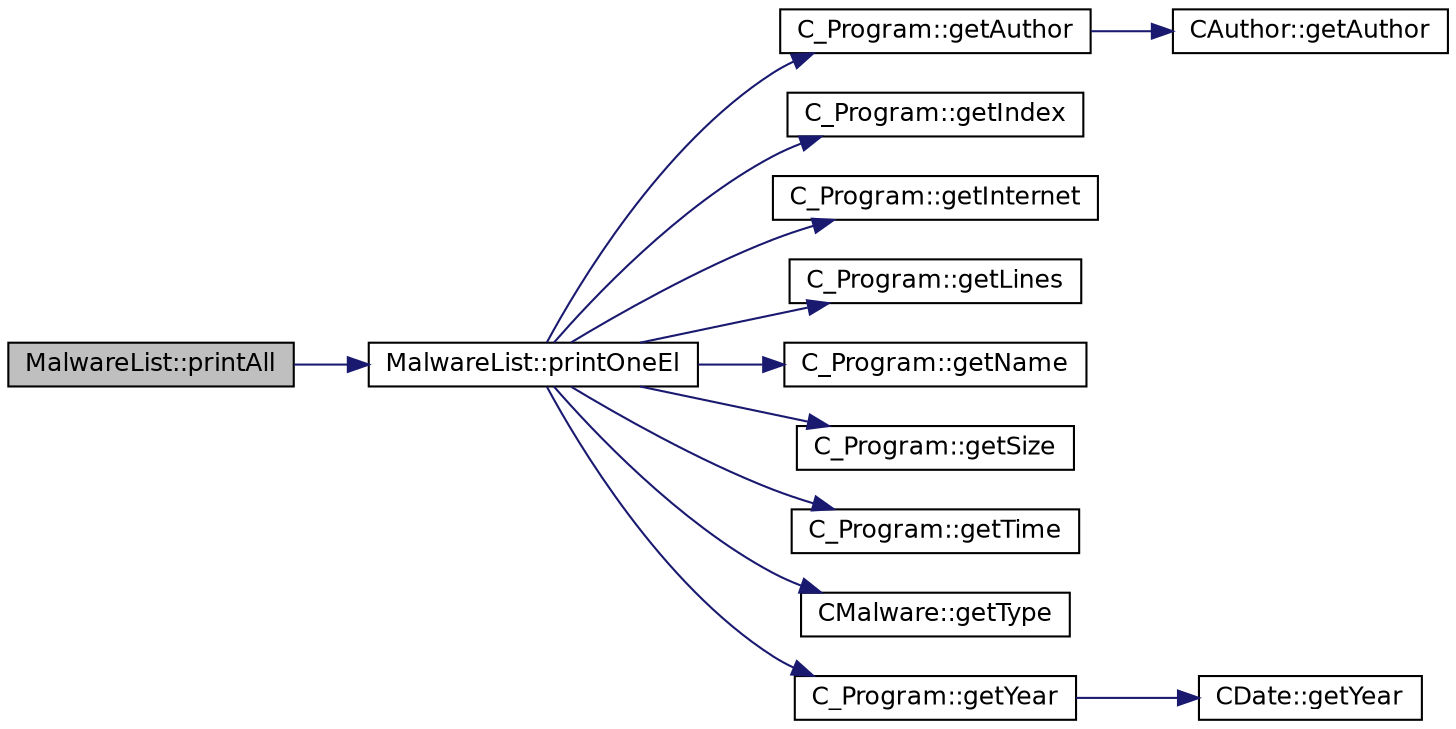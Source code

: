 digraph "MalwareList::printAll"
{
 // LATEX_PDF_SIZE
  edge [fontname="Helvetica",fontsize="12",labelfontname="Helvetica",labelfontsize="12"];
  node [fontname="Helvetica",fontsize="12",shape=record];
  rankdir="LR";
  Node1 [label="MalwareList::printAll",height=0.2,width=0.4,color="black", fillcolor="grey75", style="filled", fontcolor="black",tooltip=" "];
  Node1 -> Node2 [color="midnightblue",fontsize="12",style="solid",fontname="Helvetica"];
  Node2 [label="MalwareList::printOneEl",height=0.2,width=0.4,color="black", fillcolor="white", style="filled",URL="$class_malware_list.html#a8e0a5791402e79ced9c9bfa34306524a",tooltip=" "];
  Node2 -> Node3 [color="midnightblue",fontsize="12",style="solid",fontname="Helvetica"];
  Node3 [label="C_Program::getAuthor",height=0.2,width=0.4,color="black", fillcolor="white", style="filled",URL="$class_c___program.html#af7d01ee17677a85643fde2c9506b612c",tooltip=" "];
  Node3 -> Node4 [color="midnightblue",fontsize="12",style="solid",fontname="Helvetica"];
  Node4 [label="CAuthor::getAuthor",height=0.2,width=0.4,color="black", fillcolor="white", style="filled",URL="$class_c_author.html#a891a8c504fa138e9a83c49674190ad92",tooltip=" "];
  Node2 -> Node5 [color="midnightblue",fontsize="12",style="solid",fontname="Helvetica"];
  Node5 [label="C_Program::getIndex",height=0.2,width=0.4,color="black", fillcolor="white", style="filled",URL="$class_c___program.html#aa4b56d0ff0b46ff3455c557adc2722f6",tooltip=" "];
  Node2 -> Node6 [color="midnightblue",fontsize="12",style="solid",fontname="Helvetica"];
  Node6 [label="C_Program::getInternet",height=0.2,width=0.4,color="black", fillcolor="white", style="filled",URL="$class_c___program.html#ae8e9f4799817f31736f9e496cbca692f",tooltip=" "];
  Node2 -> Node7 [color="midnightblue",fontsize="12",style="solid",fontname="Helvetica"];
  Node7 [label="C_Program::getLines",height=0.2,width=0.4,color="black", fillcolor="white", style="filled",URL="$class_c___program.html#a4c4371f5d6a0da93321647a432caab9a",tooltip=" "];
  Node2 -> Node8 [color="midnightblue",fontsize="12",style="solid",fontname="Helvetica"];
  Node8 [label="C_Program::getName",height=0.2,width=0.4,color="black", fillcolor="white", style="filled",URL="$class_c___program.html#a3b4231c75132f78b63e10c5c63951b72",tooltip=" "];
  Node2 -> Node9 [color="midnightblue",fontsize="12",style="solid",fontname="Helvetica"];
  Node9 [label="C_Program::getSize",height=0.2,width=0.4,color="black", fillcolor="white", style="filled",URL="$class_c___program.html#a10d7c2efddfae0c80de6abd4fc41ac3c",tooltip=" "];
  Node2 -> Node10 [color="midnightblue",fontsize="12",style="solid",fontname="Helvetica"];
  Node10 [label="C_Program::getTime",height=0.2,width=0.4,color="black", fillcolor="white", style="filled",URL="$class_c___program.html#abccae9277a34642cbb5a52bafd1fca99",tooltip=" "];
  Node2 -> Node11 [color="midnightblue",fontsize="12",style="solid",fontname="Helvetica"];
  Node11 [label="CMalware::getType",height=0.2,width=0.4,color="black", fillcolor="white", style="filled",URL="$class_c_malware.html#adbf45c9379499c86525d44c215fdcce5",tooltip=" "];
  Node2 -> Node12 [color="midnightblue",fontsize="12",style="solid",fontname="Helvetica"];
  Node12 [label="C_Program::getYear",height=0.2,width=0.4,color="black", fillcolor="white", style="filled",URL="$class_c___program.html#a238a2fb27df21ca08a85aee0d61497d4",tooltip=" "];
  Node12 -> Node13 [color="midnightblue",fontsize="12",style="solid",fontname="Helvetica"];
  Node13 [label="CDate::getYear",height=0.2,width=0.4,color="black", fillcolor="white", style="filled",URL="$class_c_date.html#a33c54197a9cbf71d017fc12778fefc59",tooltip=" "];
}
